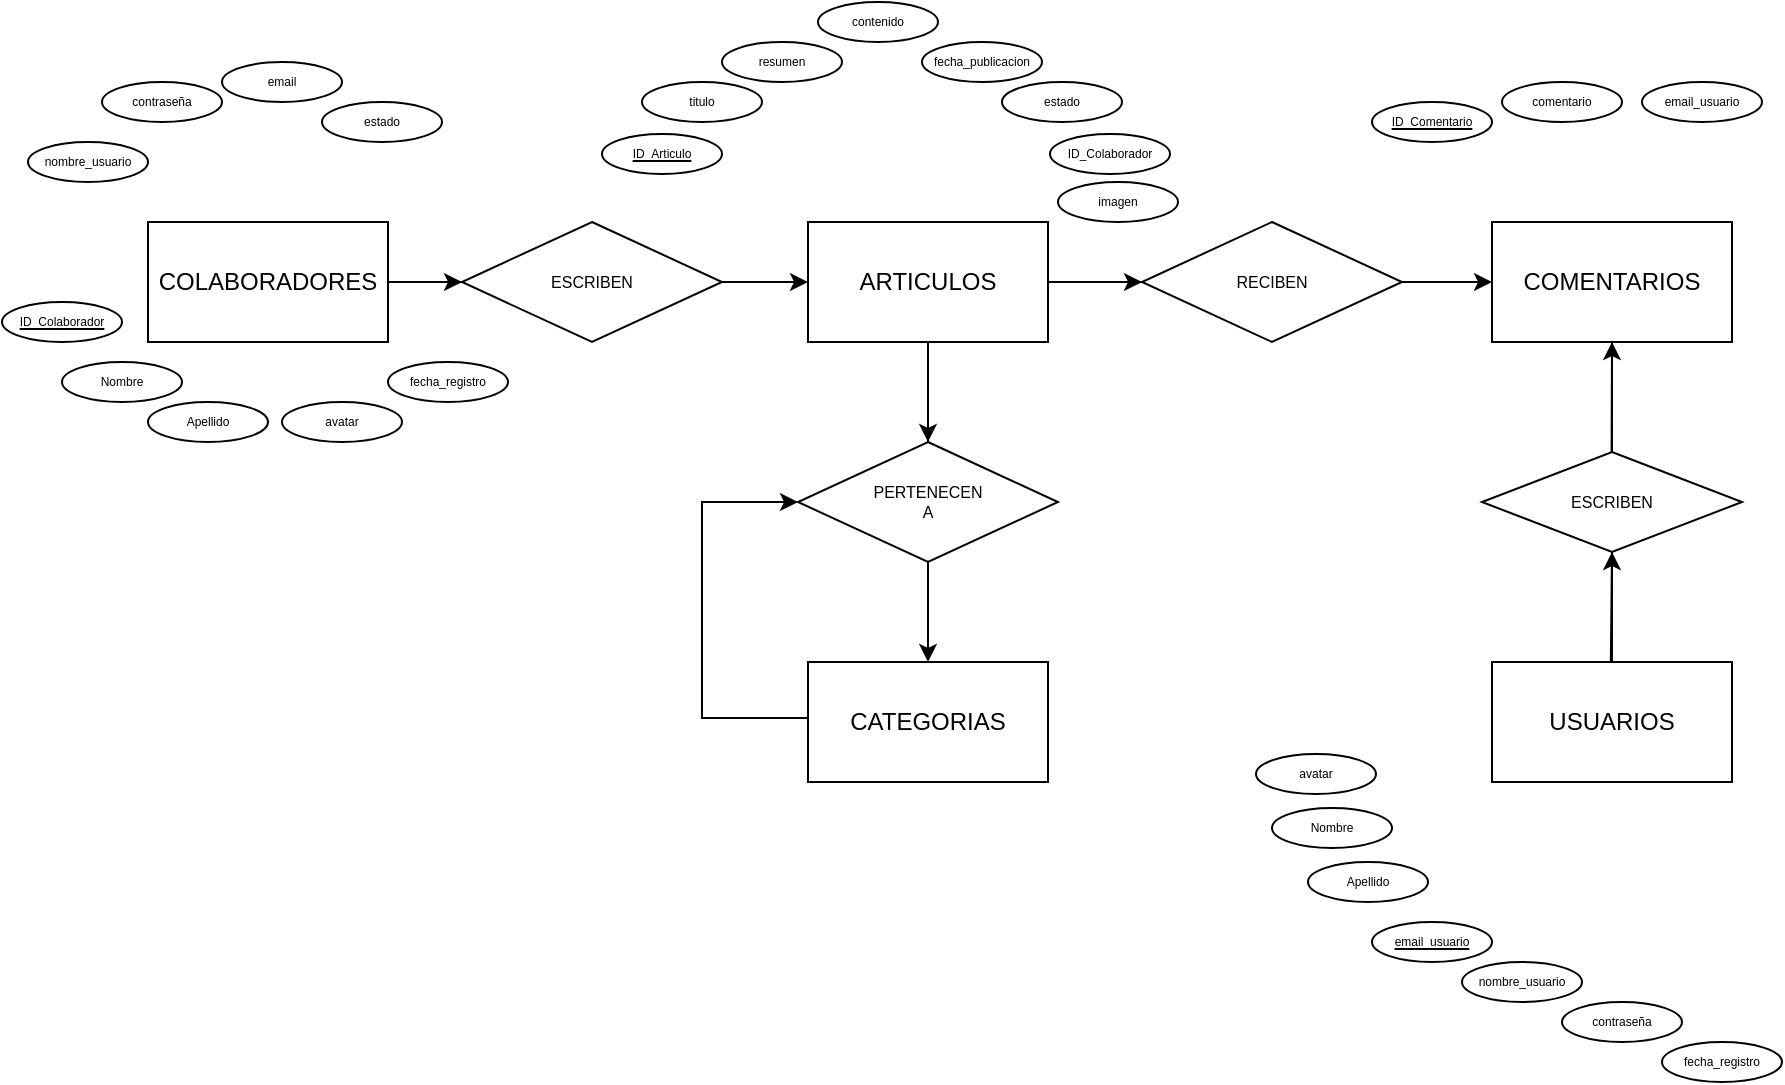 <mxfile version="21.3.2" type="github">
  <diagram id="R2lEEEUBdFMjLlhIrx00" name="Page-1">
    <mxGraphModel dx="1457" dy="273" grid="1" gridSize="10" guides="1" tooltips="1" connect="1" arrows="1" fold="1" page="1" pageScale="1" pageWidth="850" pageHeight="1100" math="0" shadow="0" extFonts="Permanent Marker^https://fonts.googleapis.com/css?family=Permanent+Marker">
      <root>
        <mxCell id="0" />
        <mxCell id="1" parent="0" />
        <mxCell id="qLsG4sS9ALIZC5-4dvoT-34" value="" style="edgeStyle=orthogonalEdgeStyle;rounded=0;orthogonalLoop=1;jettySize=auto;html=1;" edge="1" parent="1" source="qLsG4sS9ALIZC5-4dvoT-1" target="qLsG4sS9ALIZC5-4dvoT-7">
          <mxGeometry relative="1" as="geometry" />
        </mxCell>
        <mxCell id="qLsG4sS9ALIZC5-4dvoT-1" value="COLABORADORES" style="rounded=0;whiteSpace=wrap;html=1;" vertex="1" parent="1">
          <mxGeometry x="33" y="160" width="120" height="60" as="geometry" />
        </mxCell>
        <mxCell id="qLsG4sS9ALIZC5-4dvoT-31" value="" style="edgeStyle=orthogonalEdgeStyle;rounded=0;orthogonalLoop=1;jettySize=auto;html=1;" edge="1" parent="1" source="qLsG4sS9ALIZC5-4dvoT-2" target="qLsG4sS9ALIZC5-4dvoT-8">
          <mxGeometry relative="1" as="geometry" />
        </mxCell>
        <mxCell id="qLsG4sS9ALIZC5-4dvoT-35" value="" style="edgeStyle=orthogonalEdgeStyle;rounded=0;orthogonalLoop=1;jettySize=auto;html=1;" edge="1" parent="1" source="qLsG4sS9ALIZC5-4dvoT-2" target="qLsG4sS9ALIZC5-4dvoT-9">
          <mxGeometry relative="1" as="geometry" />
        </mxCell>
        <mxCell id="qLsG4sS9ALIZC5-4dvoT-2" value="ARTICULOS" style="rounded=0;whiteSpace=wrap;html=1;" vertex="1" parent="1">
          <mxGeometry x="363" y="160" width="120" height="60" as="geometry" />
        </mxCell>
        <mxCell id="qLsG4sS9ALIZC5-4dvoT-71" style="edgeStyle=orthogonalEdgeStyle;rounded=0;orthogonalLoop=1;jettySize=auto;html=1;exitX=0;exitY=0.25;exitDx=0;exitDy=0;entryX=0;entryY=0.5;entryDx=0;entryDy=0;" edge="1" parent="1" source="qLsG4sS9ALIZC5-4dvoT-3" target="qLsG4sS9ALIZC5-4dvoT-9">
          <mxGeometry relative="1" as="geometry">
            <Array as="points">
              <mxPoint x="310" y="408" />
              <mxPoint x="310" y="300" />
            </Array>
          </mxGeometry>
        </mxCell>
        <mxCell id="qLsG4sS9ALIZC5-4dvoT-3" value="CATEGORIAS" style="rounded=0;whiteSpace=wrap;html=1;" vertex="1" parent="1">
          <mxGeometry x="363" y="380" width="120" height="60" as="geometry" />
        </mxCell>
        <mxCell id="qLsG4sS9ALIZC5-4dvoT-4" value="COMENTARIOS" style="rounded=0;whiteSpace=wrap;html=1;" vertex="1" parent="1">
          <mxGeometry x="705" y="160" width="120" height="60" as="geometry" />
        </mxCell>
        <mxCell id="qLsG4sS9ALIZC5-4dvoT-30" value="" style="edgeStyle=orthogonalEdgeStyle;rounded=0;orthogonalLoop=1;jettySize=auto;html=1;" edge="1" parent="1" source="qLsG4sS9ALIZC5-4dvoT-5" target="qLsG4sS9ALIZC5-4dvoT-10">
          <mxGeometry relative="1" as="geometry" />
        </mxCell>
        <mxCell id="qLsG4sS9ALIZC5-4dvoT-5" value="USUARIOS" style="rounded=0;whiteSpace=wrap;html=1;" vertex="1" parent="1">
          <mxGeometry x="705" y="380" width="120" height="60" as="geometry" />
        </mxCell>
        <mxCell id="qLsG4sS9ALIZC5-4dvoT-33" value="" style="edgeStyle=orthogonalEdgeStyle;rounded=0;orthogonalLoop=1;jettySize=auto;html=1;" edge="1" parent="1" source="qLsG4sS9ALIZC5-4dvoT-7" target="qLsG4sS9ALIZC5-4dvoT-2">
          <mxGeometry relative="1" as="geometry" />
        </mxCell>
        <mxCell id="qLsG4sS9ALIZC5-4dvoT-7" value="ESCRIBEN" style="rhombus;whiteSpace=wrap;html=1;fontSize=8;" vertex="1" parent="1">
          <mxGeometry x="190" y="160" width="130" height="60" as="geometry" />
        </mxCell>
        <mxCell id="qLsG4sS9ALIZC5-4dvoT-32" value="" style="edgeStyle=orthogonalEdgeStyle;rounded=0;orthogonalLoop=1;jettySize=auto;html=1;" edge="1" parent="1" source="qLsG4sS9ALIZC5-4dvoT-8" target="qLsG4sS9ALIZC5-4dvoT-4">
          <mxGeometry relative="1" as="geometry" />
        </mxCell>
        <mxCell id="qLsG4sS9ALIZC5-4dvoT-8" value="RECIBEN" style="rhombus;whiteSpace=wrap;html=1;fontSize=8;" vertex="1" parent="1">
          <mxGeometry x="530" y="160" width="130" height="60" as="geometry" />
        </mxCell>
        <mxCell id="qLsG4sS9ALIZC5-4dvoT-36" value="" style="edgeStyle=orthogonalEdgeStyle;rounded=0;orthogonalLoop=1;jettySize=auto;html=1;" edge="1" parent="1" source="qLsG4sS9ALIZC5-4dvoT-9" target="qLsG4sS9ALIZC5-4dvoT-3">
          <mxGeometry relative="1" as="geometry" />
        </mxCell>
        <mxCell id="qLsG4sS9ALIZC5-4dvoT-9" value="&lt;font style=&quot;font-size: 8px;&quot;&gt;PERTENECEN &lt;br style=&quot;font-size: 8px;&quot;&gt;A&lt;/font&gt;" style="rhombus;whiteSpace=wrap;html=1;fontSize=8;" vertex="1" parent="1">
          <mxGeometry x="358" y="270" width="130" height="60" as="geometry" />
        </mxCell>
        <mxCell id="qLsG4sS9ALIZC5-4dvoT-29" value="" style="edgeStyle=orthogonalEdgeStyle;rounded=0;orthogonalLoop=1;jettySize=auto;html=1;" edge="1" parent="1" source="qLsG4sS9ALIZC5-4dvoT-10" target="qLsG4sS9ALIZC5-4dvoT-4">
          <mxGeometry relative="1" as="geometry" />
        </mxCell>
        <mxCell id="qLsG4sS9ALIZC5-4dvoT-10" value="ESCRIBEN" style="rhombus;whiteSpace=wrap;html=1;fontSize=8;" vertex="1" parent="1">
          <mxGeometry x="700" y="275" width="130" height="50" as="geometry" />
        </mxCell>
        <mxCell id="qLsG4sS9ALIZC5-4dvoT-13" value="" style="endArrow=none;html=1;rounded=0;entryX=0;entryY=0.5;entryDx=0;entryDy=0;" edge="1" parent="1" target="qLsG4sS9ALIZC5-4dvoT-7">
          <mxGeometry width="50" height="50" relative="1" as="geometry">
            <mxPoint x="153" y="190" as="sourcePoint" />
            <mxPoint x="203" y="140" as="targetPoint" />
          </mxGeometry>
        </mxCell>
        <mxCell id="qLsG4sS9ALIZC5-4dvoT-16" value="" style="endArrow=none;html=1;rounded=0;entryX=0;entryY=0.5;entryDx=0;entryDy=0;exitX=1;exitY=0.5;exitDx=0;exitDy=0;" edge="1" parent="1" source="qLsG4sS9ALIZC5-4dvoT-2" target="qLsG4sS9ALIZC5-4dvoT-8">
          <mxGeometry width="50" height="50" relative="1" as="geometry">
            <mxPoint x="488" y="189.41" as="sourcePoint" />
            <mxPoint x="528" y="189.41" as="targetPoint" />
          </mxGeometry>
        </mxCell>
        <mxCell id="qLsG4sS9ALIZC5-4dvoT-18" value="" style="endArrow=none;html=1;rounded=0;exitX=0.5;exitY=0;exitDx=0;exitDy=0;" edge="1" parent="1" source="qLsG4sS9ALIZC5-4dvoT-9">
          <mxGeometry width="50" height="50" relative="1" as="geometry">
            <mxPoint x="373" y="270" as="sourcePoint" />
            <mxPoint x="423" y="220" as="targetPoint" />
          </mxGeometry>
        </mxCell>
        <mxCell id="qLsG4sS9ALIZC5-4dvoT-22" value="" style="endArrow=none;html=1;rounded=0;exitX=0.5;exitY=0;exitDx=0;exitDy=0;entryX=0.5;entryY=1;entryDx=0;entryDy=0;" edge="1" parent="1" target="qLsG4sS9ALIZC5-4dvoT-10">
          <mxGeometry width="50" height="50" relative="1" as="geometry">
            <mxPoint x="764.41" y="380" as="sourcePoint" />
            <mxPoint x="764.41" y="340" as="targetPoint" />
          </mxGeometry>
        </mxCell>
        <mxCell id="qLsG4sS9ALIZC5-4dvoT-23" value="" style="endArrow=none;html=1;rounded=0;entryX=0.5;entryY=1;entryDx=0;entryDy=0;" edge="1" parent="1" target="qLsG4sS9ALIZC5-4dvoT-4">
          <mxGeometry width="50" height="50" relative="1" as="geometry">
            <mxPoint x="764.8" y="275" as="sourcePoint" />
            <mxPoint x="765.21" y="225" as="targetPoint" />
          </mxGeometry>
        </mxCell>
        <mxCell id="qLsG4sS9ALIZC5-4dvoT-37" value="ID_Colaborador" style="ellipse;whiteSpace=wrap;html=1;fontSize=6;fontStyle=4" vertex="1" parent="1">
          <mxGeometry x="-40" y="200" width="60" height="20" as="geometry" />
        </mxCell>
        <mxCell id="qLsG4sS9ALIZC5-4dvoT-41" value="Nombre" style="ellipse;whiteSpace=wrap;html=1;fontSize=6;fontStyle=0" vertex="1" parent="1">
          <mxGeometry x="-10" y="230" width="60" height="20" as="geometry" />
        </mxCell>
        <mxCell id="qLsG4sS9ALIZC5-4dvoT-42" value="Apellido" style="ellipse;whiteSpace=wrap;html=1;fontSize=6;fontStyle=0" vertex="1" parent="1">
          <mxGeometry x="33" y="250" width="60" height="20" as="geometry" />
        </mxCell>
        <mxCell id="qLsG4sS9ALIZC5-4dvoT-43" value="nombre_usuario" style="ellipse;whiteSpace=wrap;html=1;fontSize=6;fontStyle=0" vertex="1" parent="1">
          <mxGeometry x="-27" y="120" width="60" height="20" as="geometry" />
        </mxCell>
        <mxCell id="qLsG4sS9ALIZC5-4dvoT-44" value="contraseña" style="ellipse;whiteSpace=wrap;html=1;fontSize=6;fontStyle=0" vertex="1" parent="1">
          <mxGeometry x="10" y="90" width="60" height="20" as="geometry" />
        </mxCell>
        <mxCell id="qLsG4sS9ALIZC5-4dvoT-45" value="email" style="ellipse;whiteSpace=wrap;html=1;fontSize=6;fontStyle=0" vertex="1" parent="1">
          <mxGeometry x="70" y="80" width="60" height="20" as="geometry" />
        </mxCell>
        <mxCell id="qLsG4sS9ALIZC5-4dvoT-46" value="estado" style="ellipse;whiteSpace=wrap;html=1;fontSize=6;fontStyle=0" vertex="1" parent="1">
          <mxGeometry x="120" y="100" width="60" height="20" as="geometry" />
        </mxCell>
        <mxCell id="qLsG4sS9ALIZC5-4dvoT-47" value="fecha_registro" style="ellipse;whiteSpace=wrap;html=1;fontSize=6;fontStyle=0" vertex="1" parent="1">
          <mxGeometry x="153" y="230" width="60" height="20" as="geometry" />
        </mxCell>
        <mxCell id="qLsG4sS9ALIZC5-4dvoT-48" value="avatar" style="ellipse;whiteSpace=wrap;html=1;fontSize=6;fontStyle=0" vertex="1" parent="1">
          <mxGeometry x="100" y="250" width="60" height="20" as="geometry" />
        </mxCell>
        <mxCell id="qLsG4sS9ALIZC5-4dvoT-50" value="ID_Articulo" style="ellipse;whiteSpace=wrap;html=1;fontSize=6;fontStyle=4" vertex="1" parent="1">
          <mxGeometry x="260" y="116" width="60" height="20" as="geometry" />
        </mxCell>
        <mxCell id="qLsG4sS9ALIZC5-4dvoT-51" value="titulo" style="ellipse;whiteSpace=wrap;html=1;fontSize=6;fontStyle=0" vertex="1" parent="1">
          <mxGeometry x="280" y="90" width="60" height="20" as="geometry" />
        </mxCell>
        <mxCell id="qLsG4sS9ALIZC5-4dvoT-52" value="resumen" style="ellipse;whiteSpace=wrap;html=1;fontSize=6;fontStyle=0" vertex="1" parent="1">
          <mxGeometry x="320" y="70" width="60" height="20" as="geometry" />
        </mxCell>
        <mxCell id="qLsG4sS9ALIZC5-4dvoT-53" value="contenido" style="ellipse;whiteSpace=wrap;html=1;fontSize=6;fontStyle=0" vertex="1" parent="1">
          <mxGeometry x="368" y="50" width="60" height="20" as="geometry" />
        </mxCell>
        <mxCell id="qLsG4sS9ALIZC5-4dvoT-54" value="fecha_publicacion" style="ellipse;whiteSpace=wrap;html=1;fontSize=6;fontStyle=0" vertex="1" parent="1">
          <mxGeometry x="420" y="70" width="60" height="20" as="geometry" />
        </mxCell>
        <mxCell id="qLsG4sS9ALIZC5-4dvoT-55" value="estado" style="ellipse;whiteSpace=wrap;html=1;fontSize=6;fontStyle=0" vertex="1" parent="1">
          <mxGeometry x="460" y="90" width="60" height="20" as="geometry" />
        </mxCell>
        <mxCell id="qLsG4sS9ALIZC5-4dvoT-56" value="ID_Colaborador" style="ellipse;whiteSpace=wrap;html=1;fontSize=6;fontStyle=0" vertex="1" parent="1">
          <mxGeometry x="484" y="116" width="60" height="20" as="geometry" />
        </mxCell>
        <mxCell id="qLsG4sS9ALIZC5-4dvoT-57" value="imagen" style="ellipse;whiteSpace=wrap;html=1;fontSize=6;fontStyle=0" vertex="1" parent="1">
          <mxGeometry x="488" y="140" width="60" height="20" as="geometry" />
        </mxCell>
        <mxCell id="qLsG4sS9ALIZC5-4dvoT-58" value="ID_Comentario" style="ellipse;whiteSpace=wrap;html=1;fontSize=6;fontStyle=4" vertex="1" parent="1">
          <mxGeometry x="645" y="100" width="60" height="20" as="geometry" />
        </mxCell>
        <mxCell id="qLsG4sS9ALIZC5-4dvoT-59" value="comentario" style="ellipse;whiteSpace=wrap;html=1;fontSize=6;fontStyle=0" vertex="1" parent="1">
          <mxGeometry x="710" y="90" width="60" height="20" as="geometry" />
        </mxCell>
        <mxCell id="qLsG4sS9ALIZC5-4dvoT-60" value="email_usuario" style="ellipse;whiteSpace=wrap;html=1;fontSize=6;fontStyle=0" vertex="1" parent="1">
          <mxGeometry x="780" y="90" width="60" height="20" as="geometry" />
        </mxCell>
        <mxCell id="qLsG4sS9ALIZC5-4dvoT-63" value="Nombre" style="ellipse;whiteSpace=wrap;html=1;fontSize=6;fontStyle=0" vertex="1" parent="1">
          <mxGeometry x="595" y="453" width="60" height="20" as="geometry" />
        </mxCell>
        <mxCell id="qLsG4sS9ALIZC5-4dvoT-64" value="Apellido" style="ellipse;whiteSpace=wrap;html=1;fontSize=6;fontStyle=0" vertex="1" parent="1">
          <mxGeometry x="613" y="480" width="60" height="20" as="geometry" />
        </mxCell>
        <mxCell id="qLsG4sS9ALIZC5-4dvoT-65" value="nombre_usuario" style="ellipse;whiteSpace=wrap;html=1;fontSize=6;fontStyle=0" vertex="1" parent="1">
          <mxGeometry x="690" y="530" width="60" height="20" as="geometry" />
        </mxCell>
        <mxCell id="qLsG4sS9ALIZC5-4dvoT-66" value="contraseña" style="ellipse;whiteSpace=wrap;html=1;fontSize=6;fontStyle=0" vertex="1" parent="1">
          <mxGeometry x="740" y="550" width="60" height="20" as="geometry" />
        </mxCell>
        <mxCell id="qLsG4sS9ALIZC5-4dvoT-67" value="email_usuario" style="ellipse;whiteSpace=wrap;html=1;fontSize=6;fontStyle=4" vertex="1" parent="1">
          <mxGeometry x="645" y="510" width="60" height="20" as="geometry" />
        </mxCell>
        <mxCell id="qLsG4sS9ALIZC5-4dvoT-68" value="fecha_registro" style="ellipse;whiteSpace=wrap;html=1;fontSize=6;fontStyle=0" vertex="1" parent="1">
          <mxGeometry x="790" y="570" width="60" height="20" as="geometry" />
        </mxCell>
        <mxCell id="qLsG4sS9ALIZC5-4dvoT-69" value="avatar" style="ellipse;whiteSpace=wrap;html=1;fontSize=6;fontStyle=0" vertex="1" parent="1">
          <mxGeometry x="587" y="426" width="60" height="20" as="geometry" />
        </mxCell>
      </root>
    </mxGraphModel>
  </diagram>
</mxfile>
